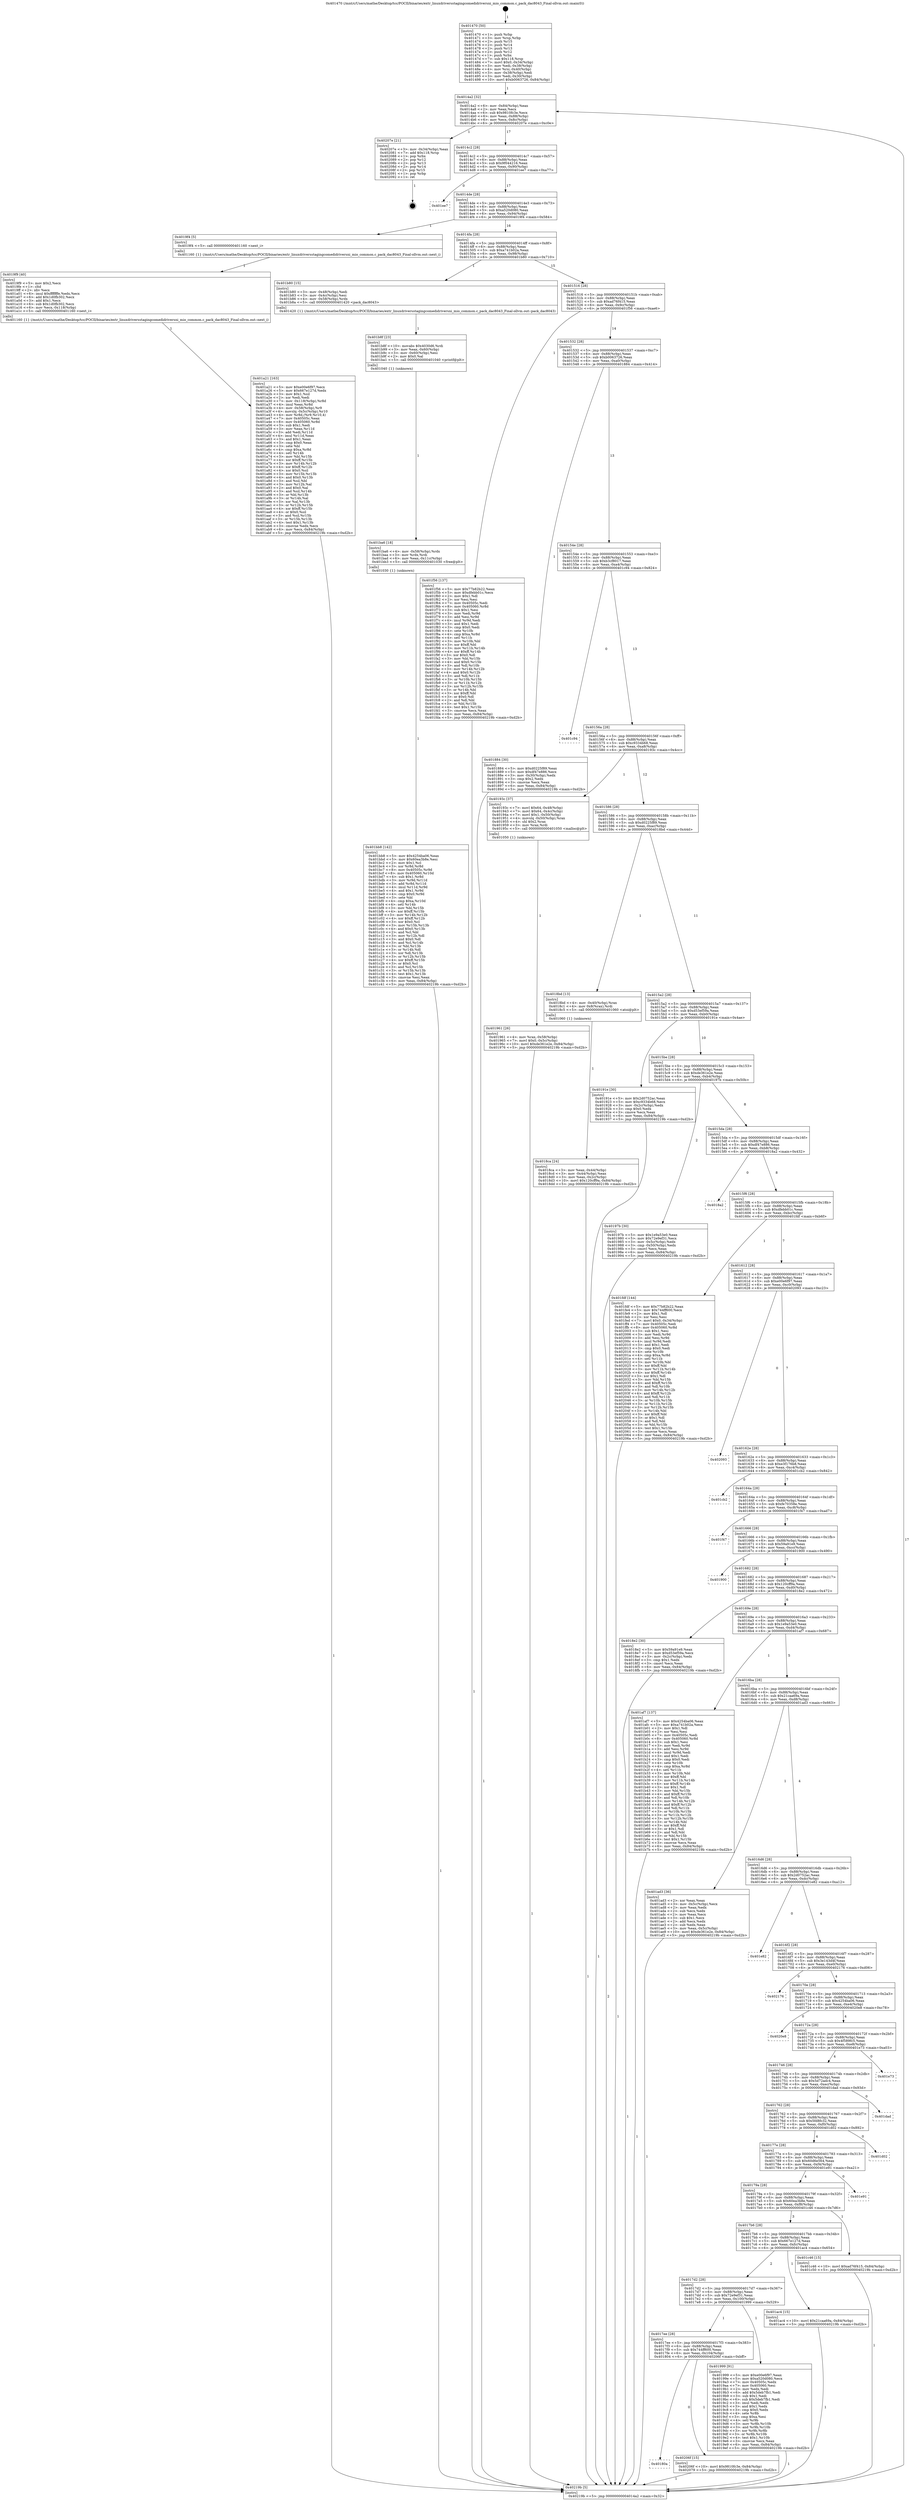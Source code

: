 digraph "0x401470" {
  label = "0x401470 (/mnt/c/Users/mathe/Desktop/tcc/POCII/binaries/extr_linuxdriversstagingcomedidriversni_mio_common.c_pack_dac8043_Final-ollvm.out::main(0))"
  labelloc = "t"
  node[shape=record]

  Entry [label="",width=0.3,height=0.3,shape=circle,fillcolor=black,style=filled]
  "0x4014a2" [label="{
     0x4014a2 [32]\l
     | [instrs]\l
     &nbsp;&nbsp;0x4014a2 \<+6\>: mov -0x84(%rbp),%eax\l
     &nbsp;&nbsp;0x4014a8 \<+2\>: mov %eax,%ecx\l
     &nbsp;&nbsp;0x4014aa \<+6\>: sub $0x9810fc3e,%ecx\l
     &nbsp;&nbsp;0x4014b0 \<+6\>: mov %eax,-0x88(%rbp)\l
     &nbsp;&nbsp;0x4014b6 \<+6\>: mov %ecx,-0x8c(%rbp)\l
     &nbsp;&nbsp;0x4014bc \<+6\>: je 000000000040207e \<main+0xc0e\>\l
  }"]
  "0x40207e" [label="{
     0x40207e [21]\l
     | [instrs]\l
     &nbsp;&nbsp;0x40207e \<+3\>: mov -0x34(%rbp),%eax\l
     &nbsp;&nbsp;0x402081 \<+7\>: add $0x118,%rsp\l
     &nbsp;&nbsp;0x402088 \<+1\>: pop %rbx\l
     &nbsp;&nbsp;0x402089 \<+2\>: pop %r12\l
     &nbsp;&nbsp;0x40208b \<+2\>: pop %r13\l
     &nbsp;&nbsp;0x40208d \<+2\>: pop %r14\l
     &nbsp;&nbsp;0x40208f \<+2\>: pop %r15\l
     &nbsp;&nbsp;0x402091 \<+1\>: pop %rbp\l
     &nbsp;&nbsp;0x402092 \<+1\>: ret\l
  }"]
  "0x4014c2" [label="{
     0x4014c2 [28]\l
     | [instrs]\l
     &nbsp;&nbsp;0x4014c2 \<+5\>: jmp 00000000004014c7 \<main+0x57\>\l
     &nbsp;&nbsp;0x4014c7 \<+6\>: mov -0x88(%rbp),%eax\l
     &nbsp;&nbsp;0x4014cd \<+5\>: sub $0x9f044216,%eax\l
     &nbsp;&nbsp;0x4014d2 \<+6\>: mov %eax,-0x90(%rbp)\l
     &nbsp;&nbsp;0x4014d8 \<+6\>: je 0000000000401ee7 \<main+0xa77\>\l
  }"]
  Exit [label="",width=0.3,height=0.3,shape=circle,fillcolor=black,style=filled,peripheries=2]
  "0x401ee7" [label="{
     0x401ee7\l
  }", style=dashed]
  "0x4014de" [label="{
     0x4014de [28]\l
     | [instrs]\l
     &nbsp;&nbsp;0x4014de \<+5\>: jmp 00000000004014e3 \<main+0x73\>\l
     &nbsp;&nbsp;0x4014e3 \<+6\>: mov -0x88(%rbp),%eax\l
     &nbsp;&nbsp;0x4014e9 \<+5\>: sub $0xa520d080,%eax\l
     &nbsp;&nbsp;0x4014ee \<+6\>: mov %eax,-0x94(%rbp)\l
     &nbsp;&nbsp;0x4014f4 \<+6\>: je 00000000004019f4 \<main+0x584\>\l
  }"]
  "0x40180a" [label="{
     0x40180a\l
  }", style=dashed]
  "0x4019f4" [label="{
     0x4019f4 [5]\l
     | [instrs]\l
     &nbsp;&nbsp;0x4019f4 \<+5\>: call 0000000000401160 \<next_i\>\l
     | [calls]\l
     &nbsp;&nbsp;0x401160 \{1\} (/mnt/c/Users/mathe/Desktop/tcc/POCII/binaries/extr_linuxdriversstagingcomedidriversni_mio_common.c_pack_dac8043_Final-ollvm.out::next_i)\l
  }"]
  "0x4014fa" [label="{
     0x4014fa [28]\l
     | [instrs]\l
     &nbsp;&nbsp;0x4014fa \<+5\>: jmp 00000000004014ff \<main+0x8f\>\l
     &nbsp;&nbsp;0x4014ff \<+6\>: mov -0x88(%rbp),%eax\l
     &nbsp;&nbsp;0x401505 \<+5\>: sub $0xa741b02a,%eax\l
     &nbsp;&nbsp;0x40150a \<+6\>: mov %eax,-0x98(%rbp)\l
     &nbsp;&nbsp;0x401510 \<+6\>: je 0000000000401b80 \<main+0x710\>\l
  }"]
  "0x40206f" [label="{
     0x40206f [15]\l
     | [instrs]\l
     &nbsp;&nbsp;0x40206f \<+10\>: movl $0x9810fc3e,-0x84(%rbp)\l
     &nbsp;&nbsp;0x402079 \<+5\>: jmp 000000000040219b \<main+0xd2b\>\l
  }"]
  "0x401b80" [label="{
     0x401b80 [15]\l
     | [instrs]\l
     &nbsp;&nbsp;0x401b80 \<+3\>: mov -0x48(%rbp),%edi\l
     &nbsp;&nbsp;0x401b83 \<+3\>: mov -0x4c(%rbp),%esi\l
     &nbsp;&nbsp;0x401b86 \<+4\>: mov -0x58(%rbp),%rdx\l
     &nbsp;&nbsp;0x401b8a \<+5\>: call 0000000000401420 \<pack_dac8043\>\l
     | [calls]\l
     &nbsp;&nbsp;0x401420 \{1\} (/mnt/c/Users/mathe/Desktop/tcc/POCII/binaries/extr_linuxdriversstagingcomedidriversni_mio_common.c_pack_dac8043_Final-ollvm.out::pack_dac8043)\l
  }"]
  "0x401516" [label="{
     0x401516 [28]\l
     | [instrs]\l
     &nbsp;&nbsp;0x401516 \<+5\>: jmp 000000000040151b \<main+0xab\>\l
     &nbsp;&nbsp;0x40151b \<+6\>: mov -0x88(%rbp),%eax\l
     &nbsp;&nbsp;0x401521 \<+5\>: sub $0xad76f415,%eax\l
     &nbsp;&nbsp;0x401526 \<+6\>: mov %eax,-0x9c(%rbp)\l
     &nbsp;&nbsp;0x40152c \<+6\>: je 0000000000401f56 \<main+0xae6\>\l
  }"]
  "0x401bb8" [label="{
     0x401bb8 [142]\l
     | [instrs]\l
     &nbsp;&nbsp;0x401bb8 \<+5\>: mov $0x4254ba06,%eax\l
     &nbsp;&nbsp;0x401bbd \<+5\>: mov $0x60ea3b8e,%esi\l
     &nbsp;&nbsp;0x401bc2 \<+2\>: mov $0x1,%cl\l
     &nbsp;&nbsp;0x401bc4 \<+3\>: xor %r8d,%r8d\l
     &nbsp;&nbsp;0x401bc7 \<+8\>: mov 0x40505c,%r9d\l
     &nbsp;&nbsp;0x401bcf \<+8\>: mov 0x405060,%r10d\l
     &nbsp;&nbsp;0x401bd7 \<+4\>: sub $0x1,%r8d\l
     &nbsp;&nbsp;0x401bdb \<+3\>: mov %r9d,%r11d\l
     &nbsp;&nbsp;0x401bde \<+3\>: add %r8d,%r11d\l
     &nbsp;&nbsp;0x401be1 \<+4\>: imul %r11d,%r9d\l
     &nbsp;&nbsp;0x401be5 \<+4\>: and $0x1,%r9d\l
     &nbsp;&nbsp;0x401be9 \<+4\>: cmp $0x0,%r9d\l
     &nbsp;&nbsp;0x401bed \<+3\>: sete %bl\l
     &nbsp;&nbsp;0x401bf0 \<+4\>: cmp $0xa,%r10d\l
     &nbsp;&nbsp;0x401bf4 \<+4\>: setl %r14b\l
     &nbsp;&nbsp;0x401bf8 \<+3\>: mov %bl,%r15b\l
     &nbsp;&nbsp;0x401bfb \<+4\>: xor $0xff,%r15b\l
     &nbsp;&nbsp;0x401bff \<+3\>: mov %r14b,%r12b\l
     &nbsp;&nbsp;0x401c02 \<+4\>: xor $0xff,%r12b\l
     &nbsp;&nbsp;0x401c06 \<+3\>: xor $0x0,%cl\l
     &nbsp;&nbsp;0x401c09 \<+3\>: mov %r15b,%r13b\l
     &nbsp;&nbsp;0x401c0c \<+4\>: and $0x0,%r13b\l
     &nbsp;&nbsp;0x401c10 \<+2\>: and %cl,%bl\l
     &nbsp;&nbsp;0x401c12 \<+3\>: mov %r12b,%dl\l
     &nbsp;&nbsp;0x401c15 \<+3\>: and $0x0,%dl\l
     &nbsp;&nbsp;0x401c18 \<+3\>: and %cl,%r14b\l
     &nbsp;&nbsp;0x401c1b \<+3\>: or %bl,%r13b\l
     &nbsp;&nbsp;0x401c1e \<+3\>: or %r14b,%dl\l
     &nbsp;&nbsp;0x401c21 \<+3\>: xor %dl,%r13b\l
     &nbsp;&nbsp;0x401c24 \<+3\>: or %r12b,%r15b\l
     &nbsp;&nbsp;0x401c27 \<+4\>: xor $0xff,%r15b\l
     &nbsp;&nbsp;0x401c2b \<+3\>: or $0x0,%cl\l
     &nbsp;&nbsp;0x401c2e \<+3\>: and %cl,%r15b\l
     &nbsp;&nbsp;0x401c31 \<+3\>: or %r15b,%r13b\l
     &nbsp;&nbsp;0x401c34 \<+4\>: test $0x1,%r13b\l
     &nbsp;&nbsp;0x401c38 \<+3\>: cmovne %esi,%eax\l
     &nbsp;&nbsp;0x401c3b \<+6\>: mov %eax,-0x84(%rbp)\l
     &nbsp;&nbsp;0x401c41 \<+5\>: jmp 000000000040219b \<main+0xd2b\>\l
  }"]
  "0x401f56" [label="{
     0x401f56 [137]\l
     | [instrs]\l
     &nbsp;&nbsp;0x401f56 \<+5\>: mov $0x77b82b22,%eax\l
     &nbsp;&nbsp;0x401f5b \<+5\>: mov $0xdfebb01c,%ecx\l
     &nbsp;&nbsp;0x401f60 \<+2\>: mov $0x1,%dl\l
     &nbsp;&nbsp;0x401f62 \<+2\>: xor %esi,%esi\l
     &nbsp;&nbsp;0x401f64 \<+7\>: mov 0x40505c,%edi\l
     &nbsp;&nbsp;0x401f6b \<+8\>: mov 0x405060,%r8d\l
     &nbsp;&nbsp;0x401f73 \<+3\>: sub $0x1,%esi\l
     &nbsp;&nbsp;0x401f76 \<+3\>: mov %edi,%r9d\l
     &nbsp;&nbsp;0x401f79 \<+3\>: add %esi,%r9d\l
     &nbsp;&nbsp;0x401f7c \<+4\>: imul %r9d,%edi\l
     &nbsp;&nbsp;0x401f80 \<+3\>: and $0x1,%edi\l
     &nbsp;&nbsp;0x401f83 \<+3\>: cmp $0x0,%edi\l
     &nbsp;&nbsp;0x401f86 \<+4\>: sete %r10b\l
     &nbsp;&nbsp;0x401f8a \<+4\>: cmp $0xa,%r8d\l
     &nbsp;&nbsp;0x401f8e \<+4\>: setl %r11b\l
     &nbsp;&nbsp;0x401f92 \<+3\>: mov %r10b,%bl\l
     &nbsp;&nbsp;0x401f95 \<+3\>: xor $0xff,%bl\l
     &nbsp;&nbsp;0x401f98 \<+3\>: mov %r11b,%r14b\l
     &nbsp;&nbsp;0x401f9b \<+4\>: xor $0xff,%r14b\l
     &nbsp;&nbsp;0x401f9f \<+3\>: xor $0x0,%dl\l
     &nbsp;&nbsp;0x401fa2 \<+3\>: mov %bl,%r15b\l
     &nbsp;&nbsp;0x401fa5 \<+4\>: and $0x0,%r15b\l
     &nbsp;&nbsp;0x401fa9 \<+3\>: and %dl,%r10b\l
     &nbsp;&nbsp;0x401fac \<+3\>: mov %r14b,%r12b\l
     &nbsp;&nbsp;0x401faf \<+4\>: and $0x0,%r12b\l
     &nbsp;&nbsp;0x401fb3 \<+3\>: and %dl,%r11b\l
     &nbsp;&nbsp;0x401fb6 \<+3\>: or %r10b,%r15b\l
     &nbsp;&nbsp;0x401fb9 \<+3\>: or %r11b,%r12b\l
     &nbsp;&nbsp;0x401fbc \<+3\>: xor %r12b,%r15b\l
     &nbsp;&nbsp;0x401fbf \<+3\>: or %r14b,%bl\l
     &nbsp;&nbsp;0x401fc2 \<+3\>: xor $0xff,%bl\l
     &nbsp;&nbsp;0x401fc5 \<+3\>: or $0x0,%dl\l
     &nbsp;&nbsp;0x401fc8 \<+2\>: and %dl,%bl\l
     &nbsp;&nbsp;0x401fca \<+3\>: or %bl,%r15b\l
     &nbsp;&nbsp;0x401fcd \<+4\>: test $0x1,%r15b\l
     &nbsp;&nbsp;0x401fd1 \<+3\>: cmovne %ecx,%eax\l
     &nbsp;&nbsp;0x401fd4 \<+6\>: mov %eax,-0x84(%rbp)\l
     &nbsp;&nbsp;0x401fda \<+5\>: jmp 000000000040219b \<main+0xd2b\>\l
  }"]
  "0x401532" [label="{
     0x401532 [28]\l
     | [instrs]\l
     &nbsp;&nbsp;0x401532 \<+5\>: jmp 0000000000401537 \<main+0xc7\>\l
     &nbsp;&nbsp;0x401537 \<+6\>: mov -0x88(%rbp),%eax\l
     &nbsp;&nbsp;0x40153d \<+5\>: sub $0xb0063726,%eax\l
     &nbsp;&nbsp;0x401542 \<+6\>: mov %eax,-0xa0(%rbp)\l
     &nbsp;&nbsp;0x401548 \<+6\>: je 0000000000401884 \<main+0x414\>\l
  }"]
  "0x401ba6" [label="{
     0x401ba6 [18]\l
     | [instrs]\l
     &nbsp;&nbsp;0x401ba6 \<+4\>: mov -0x58(%rbp),%rdx\l
     &nbsp;&nbsp;0x401baa \<+3\>: mov %rdx,%rdi\l
     &nbsp;&nbsp;0x401bad \<+6\>: mov %eax,-0x11c(%rbp)\l
     &nbsp;&nbsp;0x401bb3 \<+5\>: call 0000000000401030 \<free@plt\>\l
     | [calls]\l
     &nbsp;&nbsp;0x401030 \{1\} (unknown)\l
  }"]
  "0x401884" [label="{
     0x401884 [30]\l
     | [instrs]\l
     &nbsp;&nbsp;0x401884 \<+5\>: mov $0xd0225f89,%eax\l
     &nbsp;&nbsp;0x401889 \<+5\>: mov $0xdf47e886,%ecx\l
     &nbsp;&nbsp;0x40188e \<+3\>: mov -0x30(%rbp),%edx\l
     &nbsp;&nbsp;0x401891 \<+3\>: cmp $0x2,%edx\l
     &nbsp;&nbsp;0x401894 \<+3\>: cmovne %ecx,%eax\l
     &nbsp;&nbsp;0x401897 \<+6\>: mov %eax,-0x84(%rbp)\l
     &nbsp;&nbsp;0x40189d \<+5\>: jmp 000000000040219b \<main+0xd2b\>\l
  }"]
  "0x40154e" [label="{
     0x40154e [28]\l
     | [instrs]\l
     &nbsp;&nbsp;0x40154e \<+5\>: jmp 0000000000401553 \<main+0xe3\>\l
     &nbsp;&nbsp;0x401553 \<+6\>: mov -0x88(%rbp),%eax\l
     &nbsp;&nbsp;0x401559 \<+5\>: sub $0xb3cf8017,%eax\l
     &nbsp;&nbsp;0x40155e \<+6\>: mov %eax,-0xa4(%rbp)\l
     &nbsp;&nbsp;0x401564 \<+6\>: je 0000000000401c94 \<main+0x824\>\l
  }"]
  "0x40219b" [label="{
     0x40219b [5]\l
     | [instrs]\l
     &nbsp;&nbsp;0x40219b \<+5\>: jmp 00000000004014a2 \<main+0x32\>\l
  }"]
  "0x401470" [label="{
     0x401470 [50]\l
     | [instrs]\l
     &nbsp;&nbsp;0x401470 \<+1\>: push %rbp\l
     &nbsp;&nbsp;0x401471 \<+3\>: mov %rsp,%rbp\l
     &nbsp;&nbsp;0x401474 \<+2\>: push %r15\l
     &nbsp;&nbsp;0x401476 \<+2\>: push %r14\l
     &nbsp;&nbsp;0x401478 \<+2\>: push %r13\l
     &nbsp;&nbsp;0x40147a \<+2\>: push %r12\l
     &nbsp;&nbsp;0x40147c \<+1\>: push %rbx\l
     &nbsp;&nbsp;0x40147d \<+7\>: sub $0x118,%rsp\l
     &nbsp;&nbsp;0x401484 \<+7\>: movl $0x0,-0x34(%rbp)\l
     &nbsp;&nbsp;0x40148b \<+3\>: mov %edi,-0x38(%rbp)\l
     &nbsp;&nbsp;0x40148e \<+4\>: mov %rsi,-0x40(%rbp)\l
     &nbsp;&nbsp;0x401492 \<+3\>: mov -0x38(%rbp),%edi\l
     &nbsp;&nbsp;0x401495 \<+3\>: mov %edi,-0x30(%rbp)\l
     &nbsp;&nbsp;0x401498 \<+10\>: movl $0xb0063726,-0x84(%rbp)\l
  }"]
  "0x401b8f" [label="{
     0x401b8f [23]\l
     | [instrs]\l
     &nbsp;&nbsp;0x401b8f \<+10\>: movabs $0x4030d6,%rdi\l
     &nbsp;&nbsp;0x401b99 \<+3\>: mov %eax,-0x60(%rbp)\l
     &nbsp;&nbsp;0x401b9c \<+3\>: mov -0x60(%rbp),%esi\l
     &nbsp;&nbsp;0x401b9f \<+2\>: mov $0x0,%al\l
     &nbsp;&nbsp;0x401ba1 \<+5\>: call 0000000000401040 \<printf@plt\>\l
     | [calls]\l
     &nbsp;&nbsp;0x401040 \{1\} (unknown)\l
  }"]
  "0x401c94" [label="{
     0x401c94\l
  }", style=dashed]
  "0x40156a" [label="{
     0x40156a [28]\l
     | [instrs]\l
     &nbsp;&nbsp;0x40156a \<+5\>: jmp 000000000040156f \<main+0xff\>\l
     &nbsp;&nbsp;0x40156f \<+6\>: mov -0x88(%rbp),%eax\l
     &nbsp;&nbsp;0x401575 \<+5\>: sub $0xc9334b68,%eax\l
     &nbsp;&nbsp;0x40157a \<+6\>: mov %eax,-0xa8(%rbp)\l
     &nbsp;&nbsp;0x401580 \<+6\>: je 000000000040193c \<main+0x4cc\>\l
  }"]
  "0x401a21" [label="{
     0x401a21 [163]\l
     | [instrs]\l
     &nbsp;&nbsp;0x401a21 \<+5\>: mov $0xe00e6f97,%ecx\l
     &nbsp;&nbsp;0x401a26 \<+5\>: mov $0x667e127d,%edx\l
     &nbsp;&nbsp;0x401a2b \<+3\>: mov $0x1,%sil\l
     &nbsp;&nbsp;0x401a2e \<+2\>: xor %edi,%edi\l
     &nbsp;&nbsp;0x401a30 \<+7\>: mov -0x118(%rbp),%r8d\l
     &nbsp;&nbsp;0x401a37 \<+4\>: imul %eax,%r8d\l
     &nbsp;&nbsp;0x401a3b \<+4\>: mov -0x58(%rbp),%r9\l
     &nbsp;&nbsp;0x401a3f \<+4\>: movslq -0x5c(%rbp),%r10\l
     &nbsp;&nbsp;0x401a43 \<+4\>: mov %r8d,(%r9,%r10,4)\l
     &nbsp;&nbsp;0x401a47 \<+7\>: mov 0x40505c,%eax\l
     &nbsp;&nbsp;0x401a4e \<+8\>: mov 0x405060,%r8d\l
     &nbsp;&nbsp;0x401a56 \<+3\>: sub $0x1,%edi\l
     &nbsp;&nbsp;0x401a59 \<+3\>: mov %eax,%r11d\l
     &nbsp;&nbsp;0x401a5c \<+3\>: add %edi,%r11d\l
     &nbsp;&nbsp;0x401a5f \<+4\>: imul %r11d,%eax\l
     &nbsp;&nbsp;0x401a63 \<+3\>: and $0x1,%eax\l
     &nbsp;&nbsp;0x401a66 \<+3\>: cmp $0x0,%eax\l
     &nbsp;&nbsp;0x401a69 \<+3\>: sete %bl\l
     &nbsp;&nbsp;0x401a6c \<+4\>: cmp $0xa,%r8d\l
     &nbsp;&nbsp;0x401a70 \<+4\>: setl %r14b\l
     &nbsp;&nbsp;0x401a74 \<+3\>: mov %bl,%r15b\l
     &nbsp;&nbsp;0x401a77 \<+4\>: xor $0xff,%r15b\l
     &nbsp;&nbsp;0x401a7b \<+3\>: mov %r14b,%r12b\l
     &nbsp;&nbsp;0x401a7e \<+4\>: xor $0xff,%r12b\l
     &nbsp;&nbsp;0x401a82 \<+4\>: xor $0x0,%sil\l
     &nbsp;&nbsp;0x401a86 \<+3\>: mov %r15b,%r13b\l
     &nbsp;&nbsp;0x401a89 \<+4\>: and $0x0,%r13b\l
     &nbsp;&nbsp;0x401a8d \<+3\>: and %sil,%bl\l
     &nbsp;&nbsp;0x401a90 \<+3\>: mov %r12b,%al\l
     &nbsp;&nbsp;0x401a93 \<+2\>: and $0x0,%al\l
     &nbsp;&nbsp;0x401a95 \<+3\>: and %sil,%r14b\l
     &nbsp;&nbsp;0x401a98 \<+3\>: or %bl,%r13b\l
     &nbsp;&nbsp;0x401a9b \<+3\>: or %r14b,%al\l
     &nbsp;&nbsp;0x401a9e \<+3\>: xor %al,%r13b\l
     &nbsp;&nbsp;0x401aa1 \<+3\>: or %r12b,%r15b\l
     &nbsp;&nbsp;0x401aa4 \<+4\>: xor $0xff,%r15b\l
     &nbsp;&nbsp;0x401aa8 \<+4\>: or $0x0,%sil\l
     &nbsp;&nbsp;0x401aac \<+3\>: and %sil,%r15b\l
     &nbsp;&nbsp;0x401aaf \<+3\>: or %r15b,%r13b\l
     &nbsp;&nbsp;0x401ab2 \<+4\>: test $0x1,%r13b\l
     &nbsp;&nbsp;0x401ab6 \<+3\>: cmovne %edx,%ecx\l
     &nbsp;&nbsp;0x401ab9 \<+6\>: mov %ecx,-0x84(%rbp)\l
     &nbsp;&nbsp;0x401abf \<+5\>: jmp 000000000040219b \<main+0xd2b\>\l
  }"]
  "0x40193c" [label="{
     0x40193c [37]\l
     | [instrs]\l
     &nbsp;&nbsp;0x40193c \<+7\>: movl $0x64,-0x48(%rbp)\l
     &nbsp;&nbsp;0x401943 \<+7\>: movl $0x64,-0x4c(%rbp)\l
     &nbsp;&nbsp;0x40194a \<+7\>: movl $0x1,-0x50(%rbp)\l
     &nbsp;&nbsp;0x401951 \<+4\>: movslq -0x50(%rbp),%rax\l
     &nbsp;&nbsp;0x401955 \<+4\>: shl $0x2,%rax\l
     &nbsp;&nbsp;0x401959 \<+3\>: mov %rax,%rdi\l
     &nbsp;&nbsp;0x40195c \<+5\>: call 0000000000401050 \<malloc@plt\>\l
     | [calls]\l
     &nbsp;&nbsp;0x401050 \{1\} (unknown)\l
  }"]
  "0x401586" [label="{
     0x401586 [28]\l
     | [instrs]\l
     &nbsp;&nbsp;0x401586 \<+5\>: jmp 000000000040158b \<main+0x11b\>\l
     &nbsp;&nbsp;0x40158b \<+6\>: mov -0x88(%rbp),%eax\l
     &nbsp;&nbsp;0x401591 \<+5\>: sub $0xd0225f89,%eax\l
     &nbsp;&nbsp;0x401596 \<+6\>: mov %eax,-0xac(%rbp)\l
     &nbsp;&nbsp;0x40159c \<+6\>: je 00000000004018bd \<main+0x44d\>\l
  }"]
  "0x4019f9" [label="{
     0x4019f9 [40]\l
     | [instrs]\l
     &nbsp;&nbsp;0x4019f9 \<+5\>: mov $0x2,%ecx\l
     &nbsp;&nbsp;0x4019fe \<+1\>: cltd\l
     &nbsp;&nbsp;0x4019ff \<+2\>: idiv %ecx\l
     &nbsp;&nbsp;0x401a01 \<+6\>: imul $0xfffffffe,%edx,%ecx\l
     &nbsp;&nbsp;0x401a07 \<+6\>: add $0x1d0fb302,%ecx\l
     &nbsp;&nbsp;0x401a0d \<+3\>: add $0x1,%ecx\l
     &nbsp;&nbsp;0x401a10 \<+6\>: sub $0x1d0fb302,%ecx\l
     &nbsp;&nbsp;0x401a16 \<+6\>: mov %ecx,-0x118(%rbp)\l
     &nbsp;&nbsp;0x401a1c \<+5\>: call 0000000000401160 \<next_i\>\l
     | [calls]\l
     &nbsp;&nbsp;0x401160 \{1\} (/mnt/c/Users/mathe/Desktop/tcc/POCII/binaries/extr_linuxdriversstagingcomedidriversni_mio_common.c_pack_dac8043_Final-ollvm.out::next_i)\l
  }"]
  "0x4018bd" [label="{
     0x4018bd [13]\l
     | [instrs]\l
     &nbsp;&nbsp;0x4018bd \<+4\>: mov -0x40(%rbp),%rax\l
     &nbsp;&nbsp;0x4018c1 \<+4\>: mov 0x8(%rax),%rdi\l
     &nbsp;&nbsp;0x4018c5 \<+5\>: call 0000000000401060 \<atoi@plt\>\l
     | [calls]\l
     &nbsp;&nbsp;0x401060 \{1\} (unknown)\l
  }"]
  "0x4015a2" [label="{
     0x4015a2 [28]\l
     | [instrs]\l
     &nbsp;&nbsp;0x4015a2 \<+5\>: jmp 00000000004015a7 \<main+0x137\>\l
     &nbsp;&nbsp;0x4015a7 \<+6\>: mov -0x88(%rbp),%eax\l
     &nbsp;&nbsp;0x4015ad \<+5\>: sub $0xd53ef59a,%eax\l
     &nbsp;&nbsp;0x4015b2 \<+6\>: mov %eax,-0xb0(%rbp)\l
     &nbsp;&nbsp;0x4015b8 \<+6\>: je 000000000040191e \<main+0x4ae\>\l
  }"]
  "0x4018ca" [label="{
     0x4018ca [24]\l
     | [instrs]\l
     &nbsp;&nbsp;0x4018ca \<+3\>: mov %eax,-0x44(%rbp)\l
     &nbsp;&nbsp;0x4018cd \<+3\>: mov -0x44(%rbp),%eax\l
     &nbsp;&nbsp;0x4018d0 \<+3\>: mov %eax,-0x2c(%rbp)\l
     &nbsp;&nbsp;0x4018d3 \<+10\>: movl $0x120cff9a,-0x84(%rbp)\l
     &nbsp;&nbsp;0x4018dd \<+5\>: jmp 000000000040219b \<main+0xd2b\>\l
  }"]
  "0x4017ee" [label="{
     0x4017ee [28]\l
     | [instrs]\l
     &nbsp;&nbsp;0x4017ee \<+5\>: jmp 00000000004017f3 \<main+0x383\>\l
     &nbsp;&nbsp;0x4017f3 \<+6\>: mov -0x88(%rbp),%eax\l
     &nbsp;&nbsp;0x4017f9 \<+5\>: sub $0x744ff600,%eax\l
     &nbsp;&nbsp;0x4017fe \<+6\>: mov %eax,-0x104(%rbp)\l
     &nbsp;&nbsp;0x401804 \<+6\>: je 000000000040206f \<main+0xbff\>\l
  }"]
  "0x40191e" [label="{
     0x40191e [30]\l
     | [instrs]\l
     &nbsp;&nbsp;0x40191e \<+5\>: mov $0x2d0752ac,%eax\l
     &nbsp;&nbsp;0x401923 \<+5\>: mov $0xc9334b68,%ecx\l
     &nbsp;&nbsp;0x401928 \<+3\>: mov -0x2c(%rbp),%edx\l
     &nbsp;&nbsp;0x40192b \<+3\>: cmp $0x0,%edx\l
     &nbsp;&nbsp;0x40192e \<+3\>: cmove %ecx,%eax\l
     &nbsp;&nbsp;0x401931 \<+6\>: mov %eax,-0x84(%rbp)\l
     &nbsp;&nbsp;0x401937 \<+5\>: jmp 000000000040219b \<main+0xd2b\>\l
  }"]
  "0x4015be" [label="{
     0x4015be [28]\l
     | [instrs]\l
     &nbsp;&nbsp;0x4015be \<+5\>: jmp 00000000004015c3 \<main+0x153\>\l
     &nbsp;&nbsp;0x4015c3 \<+6\>: mov -0x88(%rbp),%eax\l
     &nbsp;&nbsp;0x4015c9 \<+5\>: sub $0xde361e2e,%eax\l
     &nbsp;&nbsp;0x4015ce \<+6\>: mov %eax,-0xb4(%rbp)\l
     &nbsp;&nbsp;0x4015d4 \<+6\>: je 000000000040197b \<main+0x50b\>\l
  }"]
  "0x401999" [label="{
     0x401999 [91]\l
     | [instrs]\l
     &nbsp;&nbsp;0x401999 \<+5\>: mov $0xe00e6f97,%eax\l
     &nbsp;&nbsp;0x40199e \<+5\>: mov $0xa520d080,%ecx\l
     &nbsp;&nbsp;0x4019a3 \<+7\>: mov 0x40505c,%edx\l
     &nbsp;&nbsp;0x4019aa \<+7\>: mov 0x405060,%esi\l
     &nbsp;&nbsp;0x4019b1 \<+2\>: mov %edx,%edi\l
     &nbsp;&nbsp;0x4019b3 \<+6\>: add $0x5deb7fb1,%edi\l
     &nbsp;&nbsp;0x4019b9 \<+3\>: sub $0x1,%edi\l
     &nbsp;&nbsp;0x4019bc \<+6\>: sub $0x5deb7fb1,%edi\l
     &nbsp;&nbsp;0x4019c2 \<+3\>: imul %edi,%edx\l
     &nbsp;&nbsp;0x4019c5 \<+3\>: and $0x1,%edx\l
     &nbsp;&nbsp;0x4019c8 \<+3\>: cmp $0x0,%edx\l
     &nbsp;&nbsp;0x4019cb \<+4\>: sete %r8b\l
     &nbsp;&nbsp;0x4019cf \<+3\>: cmp $0xa,%esi\l
     &nbsp;&nbsp;0x4019d2 \<+4\>: setl %r9b\l
     &nbsp;&nbsp;0x4019d6 \<+3\>: mov %r8b,%r10b\l
     &nbsp;&nbsp;0x4019d9 \<+3\>: and %r9b,%r10b\l
     &nbsp;&nbsp;0x4019dc \<+3\>: xor %r9b,%r8b\l
     &nbsp;&nbsp;0x4019df \<+3\>: or %r8b,%r10b\l
     &nbsp;&nbsp;0x4019e2 \<+4\>: test $0x1,%r10b\l
     &nbsp;&nbsp;0x4019e6 \<+3\>: cmovne %ecx,%eax\l
     &nbsp;&nbsp;0x4019e9 \<+6\>: mov %eax,-0x84(%rbp)\l
     &nbsp;&nbsp;0x4019ef \<+5\>: jmp 000000000040219b \<main+0xd2b\>\l
  }"]
  "0x40197b" [label="{
     0x40197b [30]\l
     | [instrs]\l
     &nbsp;&nbsp;0x40197b \<+5\>: mov $0x1e9a53e0,%eax\l
     &nbsp;&nbsp;0x401980 \<+5\>: mov $0x72e9ef31,%ecx\l
     &nbsp;&nbsp;0x401985 \<+3\>: mov -0x5c(%rbp),%edx\l
     &nbsp;&nbsp;0x401988 \<+3\>: cmp -0x50(%rbp),%edx\l
     &nbsp;&nbsp;0x40198b \<+3\>: cmovl %ecx,%eax\l
     &nbsp;&nbsp;0x40198e \<+6\>: mov %eax,-0x84(%rbp)\l
     &nbsp;&nbsp;0x401994 \<+5\>: jmp 000000000040219b \<main+0xd2b\>\l
  }"]
  "0x4015da" [label="{
     0x4015da [28]\l
     | [instrs]\l
     &nbsp;&nbsp;0x4015da \<+5\>: jmp 00000000004015df \<main+0x16f\>\l
     &nbsp;&nbsp;0x4015df \<+6\>: mov -0x88(%rbp),%eax\l
     &nbsp;&nbsp;0x4015e5 \<+5\>: sub $0xdf47e886,%eax\l
     &nbsp;&nbsp;0x4015ea \<+6\>: mov %eax,-0xb8(%rbp)\l
     &nbsp;&nbsp;0x4015f0 \<+6\>: je 00000000004018a2 \<main+0x432\>\l
  }"]
  "0x4017d2" [label="{
     0x4017d2 [28]\l
     | [instrs]\l
     &nbsp;&nbsp;0x4017d2 \<+5\>: jmp 00000000004017d7 \<main+0x367\>\l
     &nbsp;&nbsp;0x4017d7 \<+6\>: mov -0x88(%rbp),%eax\l
     &nbsp;&nbsp;0x4017dd \<+5\>: sub $0x72e9ef31,%eax\l
     &nbsp;&nbsp;0x4017e2 \<+6\>: mov %eax,-0x100(%rbp)\l
     &nbsp;&nbsp;0x4017e8 \<+6\>: je 0000000000401999 \<main+0x529\>\l
  }"]
  "0x4018a2" [label="{
     0x4018a2\l
  }", style=dashed]
  "0x4015f6" [label="{
     0x4015f6 [28]\l
     | [instrs]\l
     &nbsp;&nbsp;0x4015f6 \<+5\>: jmp 00000000004015fb \<main+0x18b\>\l
     &nbsp;&nbsp;0x4015fb \<+6\>: mov -0x88(%rbp),%eax\l
     &nbsp;&nbsp;0x401601 \<+5\>: sub $0xdfebb01c,%eax\l
     &nbsp;&nbsp;0x401606 \<+6\>: mov %eax,-0xbc(%rbp)\l
     &nbsp;&nbsp;0x40160c \<+6\>: je 0000000000401fdf \<main+0xb6f\>\l
  }"]
  "0x401ac4" [label="{
     0x401ac4 [15]\l
     | [instrs]\l
     &nbsp;&nbsp;0x401ac4 \<+10\>: movl $0x21caa69a,-0x84(%rbp)\l
     &nbsp;&nbsp;0x401ace \<+5\>: jmp 000000000040219b \<main+0xd2b\>\l
  }"]
  "0x401fdf" [label="{
     0x401fdf [144]\l
     | [instrs]\l
     &nbsp;&nbsp;0x401fdf \<+5\>: mov $0x77b82b22,%eax\l
     &nbsp;&nbsp;0x401fe4 \<+5\>: mov $0x744ff600,%ecx\l
     &nbsp;&nbsp;0x401fe9 \<+2\>: mov $0x1,%dl\l
     &nbsp;&nbsp;0x401feb \<+2\>: xor %esi,%esi\l
     &nbsp;&nbsp;0x401fed \<+7\>: movl $0x0,-0x34(%rbp)\l
     &nbsp;&nbsp;0x401ff4 \<+7\>: mov 0x40505c,%edi\l
     &nbsp;&nbsp;0x401ffb \<+8\>: mov 0x405060,%r8d\l
     &nbsp;&nbsp;0x402003 \<+3\>: sub $0x1,%esi\l
     &nbsp;&nbsp;0x402006 \<+3\>: mov %edi,%r9d\l
     &nbsp;&nbsp;0x402009 \<+3\>: add %esi,%r9d\l
     &nbsp;&nbsp;0x40200c \<+4\>: imul %r9d,%edi\l
     &nbsp;&nbsp;0x402010 \<+3\>: and $0x1,%edi\l
     &nbsp;&nbsp;0x402013 \<+3\>: cmp $0x0,%edi\l
     &nbsp;&nbsp;0x402016 \<+4\>: sete %r10b\l
     &nbsp;&nbsp;0x40201a \<+4\>: cmp $0xa,%r8d\l
     &nbsp;&nbsp;0x40201e \<+4\>: setl %r11b\l
     &nbsp;&nbsp;0x402022 \<+3\>: mov %r10b,%bl\l
     &nbsp;&nbsp;0x402025 \<+3\>: xor $0xff,%bl\l
     &nbsp;&nbsp;0x402028 \<+3\>: mov %r11b,%r14b\l
     &nbsp;&nbsp;0x40202b \<+4\>: xor $0xff,%r14b\l
     &nbsp;&nbsp;0x40202f \<+3\>: xor $0x1,%dl\l
     &nbsp;&nbsp;0x402032 \<+3\>: mov %bl,%r15b\l
     &nbsp;&nbsp;0x402035 \<+4\>: and $0xff,%r15b\l
     &nbsp;&nbsp;0x402039 \<+3\>: and %dl,%r10b\l
     &nbsp;&nbsp;0x40203c \<+3\>: mov %r14b,%r12b\l
     &nbsp;&nbsp;0x40203f \<+4\>: and $0xff,%r12b\l
     &nbsp;&nbsp;0x402043 \<+3\>: and %dl,%r11b\l
     &nbsp;&nbsp;0x402046 \<+3\>: or %r10b,%r15b\l
     &nbsp;&nbsp;0x402049 \<+3\>: or %r11b,%r12b\l
     &nbsp;&nbsp;0x40204c \<+3\>: xor %r12b,%r15b\l
     &nbsp;&nbsp;0x40204f \<+3\>: or %r14b,%bl\l
     &nbsp;&nbsp;0x402052 \<+3\>: xor $0xff,%bl\l
     &nbsp;&nbsp;0x402055 \<+3\>: or $0x1,%dl\l
     &nbsp;&nbsp;0x402058 \<+2\>: and %dl,%bl\l
     &nbsp;&nbsp;0x40205a \<+3\>: or %bl,%r15b\l
     &nbsp;&nbsp;0x40205d \<+4\>: test $0x1,%r15b\l
     &nbsp;&nbsp;0x402061 \<+3\>: cmovne %ecx,%eax\l
     &nbsp;&nbsp;0x402064 \<+6\>: mov %eax,-0x84(%rbp)\l
     &nbsp;&nbsp;0x40206a \<+5\>: jmp 000000000040219b \<main+0xd2b\>\l
  }"]
  "0x401612" [label="{
     0x401612 [28]\l
     | [instrs]\l
     &nbsp;&nbsp;0x401612 \<+5\>: jmp 0000000000401617 \<main+0x1a7\>\l
     &nbsp;&nbsp;0x401617 \<+6\>: mov -0x88(%rbp),%eax\l
     &nbsp;&nbsp;0x40161d \<+5\>: sub $0xe00e6f97,%eax\l
     &nbsp;&nbsp;0x401622 \<+6\>: mov %eax,-0xc0(%rbp)\l
     &nbsp;&nbsp;0x401628 \<+6\>: je 0000000000402093 \<main+0xc23\>\l
  }"]
  "0x4017b6" [label="{
     0x4017b6 [28]\l
     | [instrs]\l
     &nbsp;&nbsp;0x4017b6 \<+5\>: jmp 00000000004017bb \<main+0x34b\>\l
     &nbsp;&nbsp;0x4017bb \<+6\>: mov -0x88(%rbp),%eax\l
     &nbsp;&nbsp;0x4017c1 \<+5\>: sub $0x667e127d,%eax\l
     &nbsp;&nbsp;0x4017c6 \<+6\>: mov %eax,-0xfc(%rbp)\l
     &nbsp;&nbsp;0x4017cc \<+6\>: je 0000000000401ac4 \<main+0x654\>\l
  }"]
  "0x402093" [label="{
     0x402093\l
  }", style=dashed]
  "0x40162e" [label="{
     0x40162e [28]\l
     | [instrs]\l
     &nbsp;&nbsp;0x40162e \<+5\>: jmp 0000000000401633 \<main+0x1c3\>\l
     &nbsp;&nbsp;0x401633 \<+6\>: mov -0x88(%rbp),%eax\l
     &nbsp;&nbsp;0x401639 \<+5\>: sub $0xe3f176b8,%eax\l
     &nbsp;&nbsp;0x40163e \<+6\>: mov %eax,-0xc4(%rbp)\l
     &nbsp;&nbsp;0x401644 \<+6\>: je 0000000000401cb2 \<main+0x842\>\l
  }"]
  "0x401c46" [label="{
     0x401c46 [15]\l
     | [instrs]\l
     &nbsp;&nbsp;0x401c46 \<+10\>: movl $0xad76f415,-0x84(%rbp)\l
     &nbsp;&nbsp;0x401c50 \<+5\>: jmp 000000000040219b \<main+0xd2b\>\l
  }"]
  "0x401cb2" [label="{
     0x401cb2\l
  }", style=dashed]
  "0x40164a" [label="{
     0x40164a [28]\l
     | [instrs]\l
     &nbsp;&nbsp;0x40164a \<+5\>: jmp 000000000040164f \<main+0x1df\>\l
     &nbsp;&nbsp;0x40164f \<+6\>: mov -0x88(%rbp),%eax\l
     &nbsp;&nbsp;0x401655 \<+5\>: sub $0xfe70358e,%eax\l
     &nbsp;&nbsp;0x40165a \<+6\>: mov %eax,-0xc8(%rbp)\l
     &nbsp;&nbsp;0x401660 \<+6\>: je 0000000000401f47 \<main+0xad7\>\l
  }"]
  "0x40179a" [label="{
     0x40179a [28]\l
     | [instrs]\l
     &nbsp;&nbsp;0x40179a \<+5\>: jmp 000000000040179f \<main+0x32f\>\l
     &nbsp;&nbsp;0x40179f \<+6\>: mov -0x88(%rbp),%eax\l
     &nbsp;&nbsp;0x4017a5 \<+5\>: sub $0x60ea3b8e,%eax\l
     &nbsp;&nbsp;0x4017aa \<+6\>: mov %eax,-0xf8(%rbp)\l
     &nbsp;&nbsp;0x4017b0 \<+6\>: je 0000000000401c46 \<main+0x7d6\>\l
  }"]
  "0x401f47" [label="{
     0x401f47\l
  }", style=dashed]
  "0x401666" [label="{
     0x401666 [28]\l
     | [instrs]\l
     &nbsp;&nbsp;0x401666 \<+5\>: jmp 000000000040166b \<main+0x1fb\>\l
     &nbsp;&nbsp;0x40166b \<+6\>: mov -0x88(%rbp),%eax\l
     &nbsp;&nbsp;0x401671 \<+5\>: sub $0x59a91e9,%eax\l
     &nbsp;&nbsp;0x401676 \<+6\>: mov %eax,-0xcc(%rbp)\l
     &nbsp;&nbsp;0x40167c \<+6\>: je 0000000000401900 \<main+0x490\>\l
  }"]
  "0x401e91" [label="{
     0x401e91\l
  }", style=dashed]
  "0x401900" [label="{
     0x401900\l
  }", style=dashed]
  "0x401682" [label="{
     0x401682 [28]\l
     | [instrs]\l
     &nbsp;&nbsp;0x401682 \<+5\>: jmp 0000000000401687 \<main+0x217\>\l
     &nbsp;&nbsp;0x401687 \<+6\>: mov -0x88(%rbp),%eax\l
     &nbsp;&nbsp;0x40168d \<+5\>: sub $0x120cff9a,%eax\l
     &nbsp;&nbsp;0x401692 \<+6\>: mov %eax,-0xd0(%rbp)\l
     &nbsp;&nbsp;0x401698 \<+6\>: je 00000000004018e2 \<main+0x472\>\l
  }"]
  "0x40177e" [label="{
     0x40177e [28]\l
     | [instrs]\l
     &nbsp;&nbsp;0x40177e \<+5\>: jmp 0000000000401783 \<main+0x313\>\l
     &nbsp;&nbsp;0x401783 \<+6\>: mov -0x88(%rbp),%eax\l
     &nbsp;&nbsp;0x401789 \<+5\>: sub $0x60d6e564,%eax\l
     &nbsp;&nbsp;0x40178e \<+6\>: mov %eax,-0xf4(%rbp)\l
     &nbsp;&nbsp;0x401794 \<+6\>: je 0000000000401e91 \<main+0xa21\>\l
  }"]
  "0x4018e2" [label="{
     0x4018e2 [30]\l
     | [instrs]\l
     &nbsp;&nbsp;0x4018e2 \<+5\>: mov $0x59a91e9,%eax\l
     &nbsp;&nbsp;0x4018e7 \<+5\>: mov $0xd53ef59a,%ecx\l
     &nbsp;&nbsp;0x4018ec \<+3\>: mov -0x2c(%rbp),%edx\l
     &nbsp;&nbsp;0x4018ef \<+3\>: cmp $0x1,%edx\l
     &nbsp;&nbsp;0x4018f2 \<+3\>: cmovl %ecx,%eax\l
     &nbsp;&nbsp;0x4018f5 \<+6\>: mov %eax,-0x84(%rbp)\l
     &nbsp;&nbsp;0x4018fb \<+5\>: jmp 000000000040219b \<main+0xd2b\>\l
  }"]
  "0x40169e" [label="{
     0x40169e [28]\l
     | [instrs]\l
     &nbsp;&nbsp;0x40169e \<+5\>: jmp 00000000004016a3 \<main+0x233\>\l
     &nbsp;&nbsp;0x4016a3 \<+6\>: mov -0x88(%rbp),%eax\l
     &nbsp;&nbsp;0x4016a9 \<+5\>: sub $0x1e9a53e0,%eax\l
     &nbsp;&nbsp;0x4016ae \<+6\>: mov %eax,-0xd4(%rbp)\l
     &nbsp;&nbsp;0x4016b4 \<+6\>: je 0000000000401af7 \<main+0x687\>\l
  }"]
  "0x401961" [label="{
     0x401961 [26]\l
     | [instrs]\l
     &nbsp;&nbsp;0x401961 \<+4\>: mov %rax,-0x58(%rbp)\l
     &nbsp;&nbsp;0x401965 \<+7\>: movl $0x0,-0x5c(%rbp)\l
     &nbsp;&nbsp;0x40196c \<+10\>: movl $0xde361e2e,-0x84(%rbp)\l
     &nbsp;&nbsp;0x401976 \<+5\>: jmp 000000000040219b \<main+0xd2b\>\l
  }"]
  "0x401d02" [label="{
     0x401d02\l
  }", style=dashed]
  "0x401af7" [label="{
     0x401af7 [137]\l
     | [instrs]\l
     &nbsp;&nbsp;0x401af7 \<+5\>: mov $0x4254ba06,%eax\l
     &nbsp;&nbsp;0x401afc \<+5\>: mov $0xa741b02a,%ecx\l
     &nbsp;&nbsp;0x401b01 \<+2\>: mov $0x1,%dl\l
     &nbsp;&nbsp;0x401b03 \<+2\>: xor %esi,%esi\l
     &nbsp;&nbsp;0x401b05 \<+7\>: mov 0x40505c,%edi\l
     &nbsp;&nbsp;0x401b0c \<+8\>: mov 0x405060,%r8d\l
     &nbsp;&nbsp;0x401b14 \<+3\>: sub $0x1,%esi\l
     &nbsp;&nbsp;0x401b17 \<+3\>: mov %edi,%r9d\l
     &nbsp;&nbsp;0x401b1a \<+3\>: add %esi,%r9d\l
     &nbsp;&nbsp;0x401b1d \<+4\>: imul %r9d,%edi\l
     &nbsp;&nbsp;0x401b21 \<+3\>: and $0x1,%edi\l
     &nbsp;&nbsp;0x401b24 \<+3\>: cmp $0x0,%edi\l
     &nbsp;&nbsp;0x401b27 \<+4\>: sete %r10b\l
     &nbsp;&nbsp;0x401b2b \<+4\>: cmp $0xa,%r8d\l
     &nbsp;&nbsp;0x401b2f \<+4\>: setl %r11b\l
     &nbsp;&nbsp;0x401b33 \<+3\>: mov %r10b,%bl\l
     &nbsp;&nbsp;0x401b36 \<+3\>: xor $0xff,%bl\l
     &nbsp;&nbsp;0x401b39 \<+3\>: mov %r11b,%r14b\l
     &nbsp;&nbsp;0x401b3c \<+4\>: xor $0xff,%r14b\l
     &nbsp;&nbsp;0x401b40 \<+3\>: xor $0x1,%dl\l
     &nbsp;&nbsp;0x401b43 \<+3\>: mov %bl,%r15b\l
     &nbsp;&nbsp;0x401b46 \<+4\>: and $0xff,%r15b\l
     &nbsp;&nbsp;0x401b4a \<+3\>: and %dl,%r10b\l
     &nbsp;&nbsp;0x401b4d \<+3\>: mov %r14b,%r12b\l
     &nbsp;&nbsp;0x401b50 \<+4\>: and $0xff,%r12b\l
     &nbsp;&nbsp;0x401b54 \<+3\>: and %dl,%r11b\l
     &nbsp;&nbsp;0x401b57 \<+3\>: or %r10b,%r15b\l
     &nbsp;&nbsp;0x401b5a \<+3\>: or %r11b,%r12b\l
     &nbsp;&nbsp;0x401b5d \<+3\>: xor %r12b,%r15b\l
     &nbsp;&nbsp;0x401b60 \<+3\>: or %r14b,%bl\l
     &nbsp;&nbsp;0x401b63 \<+3\>: xor $0xff,%bl\l
     &nbsp;&nbsp;0x401b66 \<+3\>: or $0x1,%dl\l
     &nbsp;&nbsp;0x401b69 \<+2\>: and %dl,%bl\l
     &nbsp;&nbsp;0x401b6b \<+3\>: or %bl,%r15b\l
     &nbsp;&nbsp;0x401b6e \<+4\>: test $0x1,%r15b\l
     &nbsp;&nbsp;0x401b72 \<+3\>: cmovne %ecx,%eax\l
     &nbsp;&nbsp;0x401b75 \<+6\>: mov %eax,-0x84(%rbp)\l
     &nbsp;&nbsp;0x401b7b \<+5\>: jmp 000000000040219b \<main+0xd2b\>\l
  }"]
  "0x4016ba" [label="{
     0x4016ba [28]\l
     | [instrs]\l
     &nbsp;&nbsp;0x4016ba \<+5\>: jmp 00000000004016bf \<main+0x24f\>\l
     &nbsp;&nbsp;0x4016bf \<+6\>: mov -0x88(%rbp),%eax\l
     &nbsp;&nbsp;0x4016c5 \<+5\>: sub $0x21caa69a,%eax\l
     &nbsp;&nbsp;0x4016ca \<+6\>: mov %eax,-0xd8(%rbp)\l
     &nbsp;&nbsp;0x4016d0 \<+6\>: je 0000000000401ad3 \<main+0x663\>\l
  }"]
  "0x401762" [label="{
     0x401762 [28]\l
     | [instrs]\l
     &nbsp;&nbsp;0x401762 \<+5\>: jmp 0000000000401767 \<main+0x2f7\>\l
     &nbsp;&nbsp;0x401767 \<+6\>: mov -0x88(%rbp),%eax\l
     &nbsp;&nbsp;0x40176d \<+5\>: sub $0x5fd8fc32,%eax\l
     &nbsp;&nbsp;0x401772 \<+6\>: mov %eax,-0xf0(%rbp)\l
     &nbsp;&nbsp;0x401778 \<+6\>: je 0000000000401d02 \<main+0x892\>\l
  }"]
  "0x401ad3" [label="{
     0x401ad3 [36]\l
     | [instrs]\l
     &nbsp;&nbsp;0x401ad3 \<+2\>: xor %eax,%eax\l
     &nbsp;&nbsp;0x401ad5 \<+3\>: mov -0x5c(%rbp),%ecx\l
     &nbsp;&nbsp;0x401ad8 \<+2\>: mov %eax,%edx\l
     &nbsp;&nbsp;0x401ada \<+2\>: sub %ecx,%edx\l
     &nbsp;&nbsp;0x401adc \<+2\>: mov %eax,%ecx\l
     &nbsp;&nbsp;0x401ade \<+3\>: sub $0x1,%ecx\l
     &nbsp;&nbsp;0x401ae1 \<+2\>: add %ecx,%edx\l
     &nbsp;&nbsp;0x401ae3 \<+2\>: sub %edx,%eax\l
     &nbsp;&nbsp;0x401ae5 \<+3\>: mov %eax,-0x5c(%rbp)\l
     &nbsp;&nbsp;0x401ae8 \<+10\>: movl $0xde361e2e,-0x84(%rbp)\l
     &nbsp;&nbsp;0x401af2 \<+5\>: jmp 000000000040219b \<main+0xd2b\>\l
  }"]
  "0x4016d6" [label="{
     0x4016d6 [28]\l
     | [instrs]\l
     &nbsp;&nbsp;0x4016d6 \<+5\>: jmp 00000000004016db \<main+0x26b\>\l
     &nbsp;&nbsp;0x4016db \<+6\>: mov -0x88(%rbp),%eax\l
     &nbsp;&nbsp;0x4016e1 \<+5\>: sub $0x2d0752ac,%eax\l
     &nbsp;&nbsp;0x4016e6 \<+6\>: mov %eax,-0xdc(%rbp)\l
     &nbsp;&nbsp;0x4016ec \<+6\>: je 0000000000401e82 \<main+0xa12\>\l
  }"]
  "0x401dad" [label="{
     0x401dad\l
  }", style=dashed]
  "0x401e82" [label="{
     0x401e82\l
  }", style=dashed]
  "0x4016f2" [label="{
     0x4016f2 [28]\l
     | [instrs]\l
     &nbsp;&nbsp;0x4016f2 \<+5\>: jmp 00000000004016f7 \<main+0x287\>\l
     &nbsp;&nbsp;0x4016f7 \<+6\>: mov -0x88(%rbp),%eax\l
     &nbsp;&nbsp;0x4016fd \<+5\>: sub $0x3e143d4f,%eax\l
     &nbsp;&nbsp;0x401702 \<+6\>: mov %eax,-0xe0(%rbp)\l
     &nbsp;&nbsp;0x401708 \<+6\>: je 0000000000402176 \<main+0xd06\>\l
  }"]
  "0x401746" [label="{
     0x401746 [28]\l
     | [instrs]\l
     &nbsp;&nbsp;0x401746 \<+5\>: jmp 000000000040174b \<main+0x2db\>\l
     &nbsp;&nbsp;0x40174b \<+6\>: mov -0x88(%rbp),%eax\l
     &nbsp;&nbsp;0x401751 \<+5\>: sub $0x5d72adc4,%eax\l
     &nbsp;&nbsp;0x401756 \<+6\>: mov %eax,-0xec(%rbp)\l
     &nbsp;&nbsp;0x40175c \<+6\>: je 0000000000401dad \<main+0x93d\>\l
  }"]
  "0x402176" [label="{
     0x402176\l
  }", style=dashed]
  "0x40170e" [label="{
     0x40170e [28]\l
     | [instrs]\l
     &nbsp;&nbsp;0x40170e \<+5\>: jmp 0000000000401713 \<main+0x2a3\>\l
     &nbsp;&nbsp;0x401713 \<+6\>: mov -0x88(%rbp),%eax\l
     &nbsp;&nbsp;0x401719 \<+5\>: sub $0x4254ba06,%eax\l
     &nbsp;&nbsp;0x40171e \<+6\>: mov %eax,-0xe4(%rbp)\l
     &nbsp;&nbsp;0x401724 \<+6\>: je 00000000004020e8 \<main+0xc78\>\l
  }"]
  "0x401e73" [label="{
     0x401e73\l
  }", style=dashed]
  "0x4020e8" [label="{
     0x4020e8\l
  }", style=dashed]
  "0x40172a" [label="{
     0x40172a [28]\l
     | [instrs]\l
     &nbsp;&nbsp;0x40172a \<+5\>: jmp 000000000040172f \<main+0x2bf\>\l
     &nbsp;&nbsp;0x40172f \<+6\>: mov -0x88(%rbp),%eax\l
     &nbsp;&nbsp;0x401735 \<+5\>: sub $0x4f589fc5,%eax\l
     &nbsp;&nbsp;0x40173a \<+6\>: mov %eax,-0xe8(%rbp)\l
     &nbsp;&nbsp;0x401740 \<+6\>: je 0000000000401e73 \<main+0xa03\>\l
  }"]
  Entry -> "0x401470" [label=" 1"]
  "0x4014a2" -> "0x40207e" [label=" 1"]
  "0x4014a2" -> "0x4014c2" [label=" 17"]
  "0x40207e" -> Exit [label=" 1"]
  "0x4014c2" -> "0x401ee7" [label=" 0"]
  "0x4014c2" -> "0x4014de" [label=" 17"]
  "0x40206f" -> "0x40219b" [label=" 1"]
  "0x4014de" -> "0x4019f4" [label=" 1"]
  "0x4014de" -> "0x4014fa" [label=" 16"]
  "0x4017ee" -> "0x40180a" [label=" 0"]
  "0x4014fa" -> "0x401b80" [label=" 1"]
  "0x4014fa" -> "0x401516" [label=" 15"]
  "0x4017ee" -> "0x40206f" [label=" 1"]
  "0x401516" -> "0x401f56" [label=" 1"]
  "0x401516" -> "0x401532" [label=" 14"]
  "0x401fdf" -> "0x40219b" [label=" 1"]
  "0x401532" -> "0x401884" [label=" 1"]
  "0x401532" -> "0x40154e" [label=" 13"]
  "0x401884" -> "0x40219b" [label=" 1"]
  "0x401470" -> "0x4014a2" [label=" 1"]
  "0x40219b" -> "0x4014a2" [label=" 17"]
  "0x401f56" -> "0x40219b" [label=" 1"]
  "0x40154e" -> "0x401c94" [label=" 0"]
  "0x40154e" -> "0x40156a" [label=" 13"]
  "0x401c46" -> "0x40219b" [label=" 1"]
  "0x40156a" -> "0x40193c" [label=" 1"]
  "0x40156a" -> "0x401586" [label=" 12"]
  "0x401bb8" -> "0x40219b" [label=" 1"]
  "0x401586" -> "0x4018bd" [label=" 1"]
  "0x401586" -> "0x4015a2" [label=" 11"]
  "0x4018bd" -> "0x4018ca" [label=" 1"]
  "0x4018ca" -> "0x40219b" [label=" 1"]
  "0x401ba6" -> "0x401bb8" [label=" 1"]
  "0x4015a2" -> "0x40191e" [label=" 1"]
  "0x4015a2" -> "0x4015be" [label=" 10"]
  "0x401b8f" -> "0x401ba6" [label=" 1"]
  "0x4015be" -> "0x40197b" [label=" 2"]
  "0x4015be" -> "0x4015da" [label=" 8"]
  "0x401b80" -> "0x401b8f" [label=" 1"]
  "0x4015da" -> "0x4018a2" [label=" 0"]
  "0x4015da" -> "0x4015f6" [label=" 8"]
  "0x401ad3" -> "0x40219b" [label=" 1"]
  "0x4015f6" -> "0x401fdf" [label=" 1"]
  "0x4015f6" -> "0x401612" [label=" 7"]
  "0x401ac4" -> "0x40219b" [label=" 1"]
  "0x401612" -> "0x402093" [label=" 0"]
  "0x401612" -> "0x40162e" [label=" 7"]
  "0x4019f9" -> "0x401a21" [label=" 1"]
  "0x40162e" -> "0x401cb2" [label=" 0"]
  "0x40162e" -> "0x40164a" [label=" 7"]
  "0x4019f4" -> "0x4019f9" [label=" 1"]
  "0x40164a" -> "0x401f47" [label=" 0"]
  "0x40164a" -> "0x401666" [label=" 7"]
  "0x4017d2" -> "0x4017ee" [label=" 1"]
  "0x401666" -> "0x401900" [label=" 0"]
  "0x401666" -> "0x401682" [label=" 7"]
  "0x4017d2" -> "0x401999" [label=" 1"]
  "0x401682" -> "0x4018e2" [label=" 1"]
  "0x401682" -> "0x40169e" [label=" 6"]
  "0x4018e2" -> "0x40219b" [label=" 1"]
  "0x40191e" -> "0x40219b" [label=" 1"]
  "0x40193c" -> "0x401961" [label=" 1"]
  "0x401961" -> "0x40219b" [label=" 1"]
  "0x40197b" -> "0x40219b" [label=" 2"]
  "0x4017b6" -> "0x4017d2" [label=" 2"]
  "0x40169e" -> "0x401af7" [label=" 1"]
  "0x40169e" -> "0x4016ba" [label=" 5"]
  "0x4017b6" -> "0x401ac4" [label=" 1"]
  "0x4016ba" -> "0x401ad3" [label=" 1"]
  "0x4016ba" -> "0x4016d6" [label=" 4"]
  "0x40179a" -> "0x4017b6" [label=" 3"]
  "0x4016d6" -> "0x401e82" [label=" 0"]
  "0x4016d6" -> "0x4016f2" [label=" 4"]
  "0x40179a" -> "0x401c46" [label=" 1"]
  "0x4016f2" -> "0x402176" [label=" 0"]
  "0x4016f2" -> "0x40170e" [label=" 4"]
  "0x40177e" -> "0x40179a" [label=" 4"]
  "0x40170e" -> "0x4020e8" [label=" 0"]
  "0x40170e" -> "0x40172a" [label=" 4"]
  "0x40177e" -> "0x401e91" [label=" 0"]
  "0x40172a" -> "0x401e73" [label=" 0"]
  "0x40172a" -> "0x401746" [label=" 4"]
  "0x401999" -> "0x40219b" [label=" 1"]
  "0x401746" -> "0x401dad" [label=" 0"]
  "0x401746" -> "0x401762" [label=" 4"]
  "0x401a21" -> "0x40219b" [label=" 1"]
  "0x401762" -> "0x401d02" [label=" 0"]
  "0x401762" -> "0x40177e" [label=" 4"]
  "0x401af7" -> "0x40219b" [label=" 1"]
}
